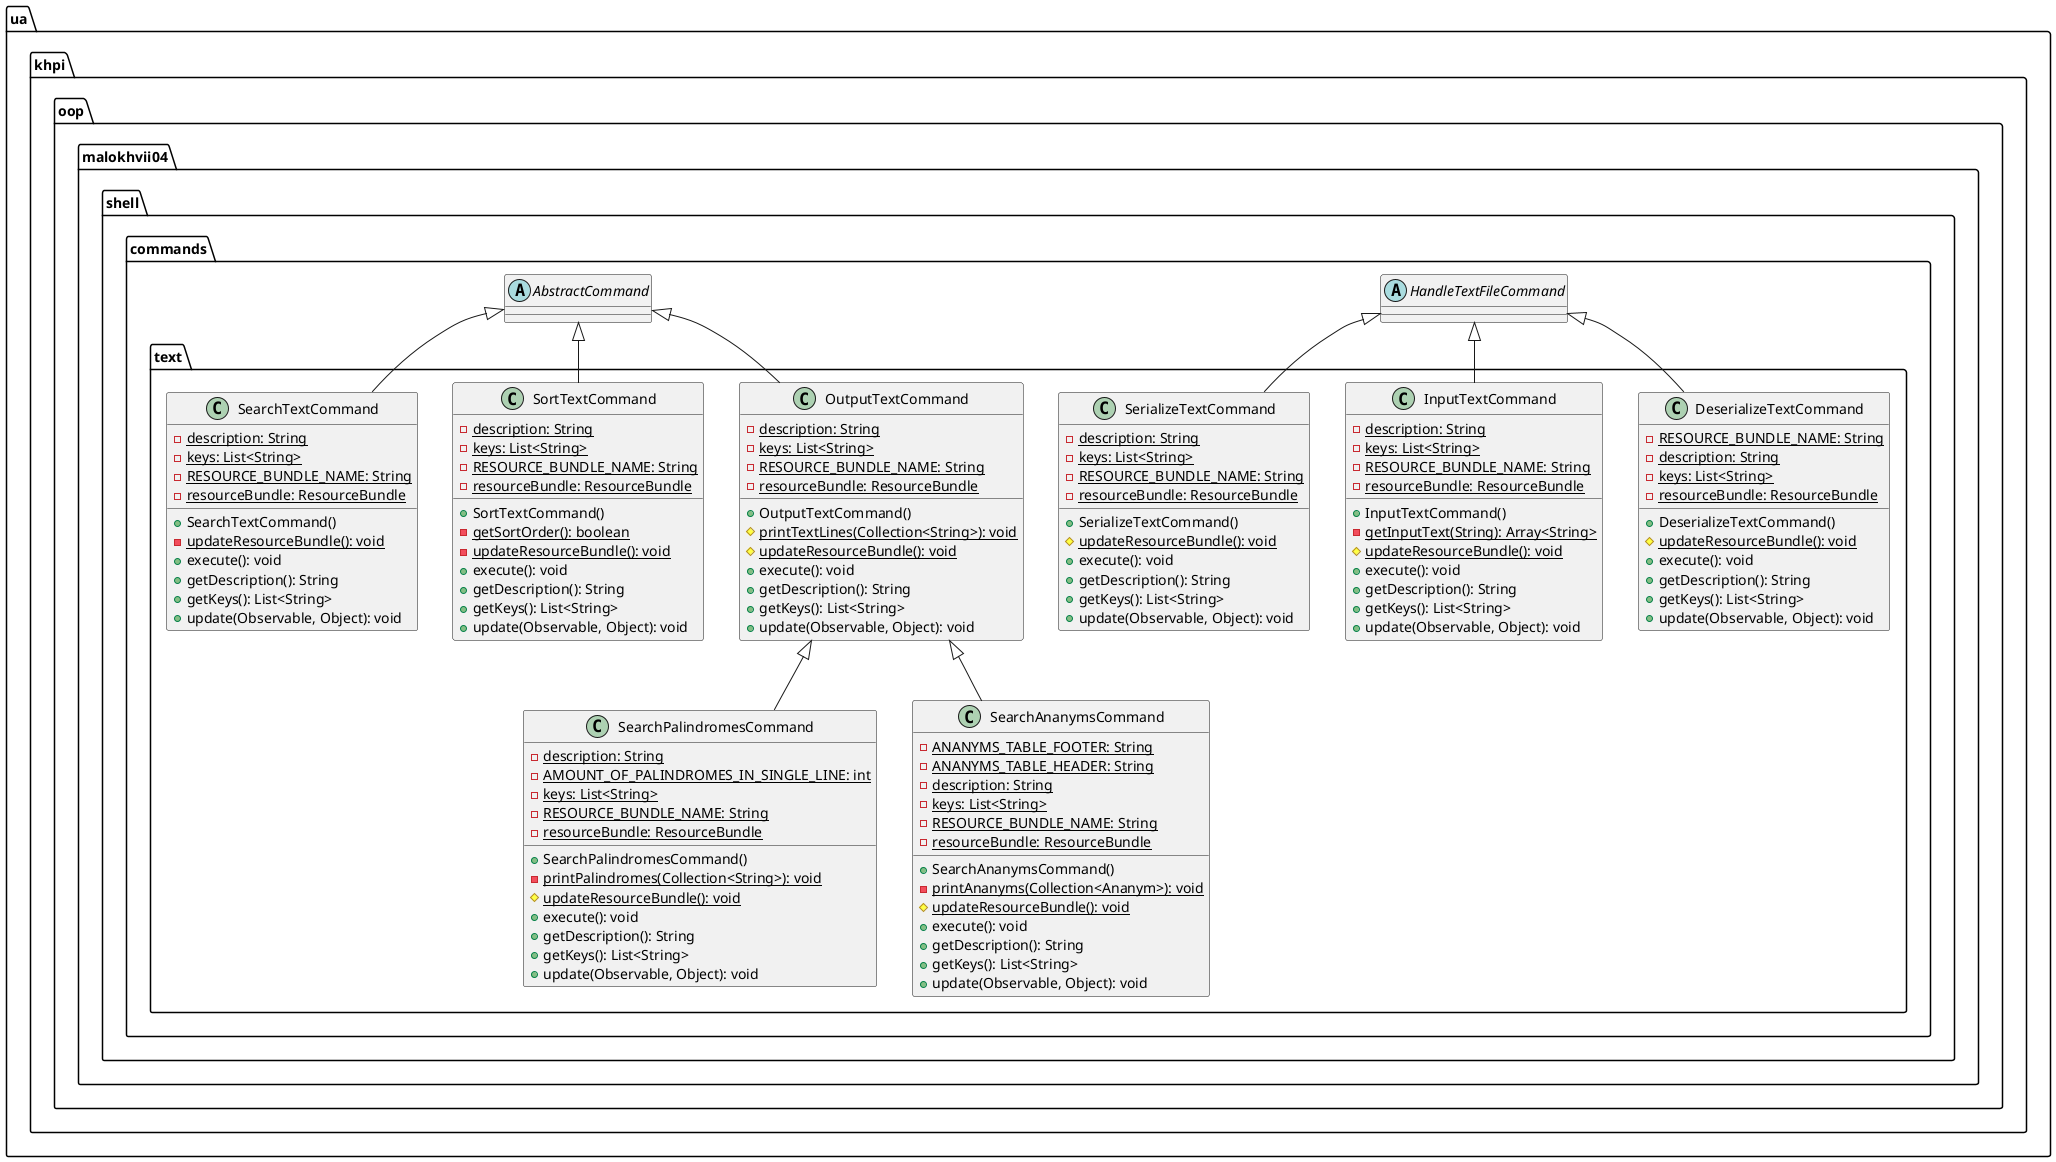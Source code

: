@startuml

    namespace ua.khpi.oop.malokhvii04.shell.commands.text {

        class DeserializeTextCommand {
            {static} -RESOURCE_BUNDLE_NAME: String
            {static} -description: String
            {static} -keys: List<String>
            {static} -resourceBundle: ResourceBundle
            +DeserializeTextCommand()
            {static} #updateResourceBundle(): void
            +execute(): void
            +getDescription(): String
            +getKeys(): List<String>
            +update(Observable, Object): void
        }

        class SortTextCommand {
            {static} -description: String
            {static} -keys: List<String>
            {static} -RESOURCE_BUNDLE_NAME: String
            {static} -resourceBundle: ResourceBundle
            +SortTextCommand()
            {static} -getSortOrder(): boolean
            {static} -updateResourceBundle(): void
            +execute(): void
            +getDescription(): String
            +getKeys(): List<String>
            +update(Observable, Object): void
        }

        class SearchPalindromesCommand {
            {static} -description: String
            {static} -AMOUNT_OF_PALINDROMES_IN_SINGLE_LINE: int
            {static} -keys: List<String>
            {static} -RESOURCE_BUNDLE_NAME: String
            {static} -resourceBundle: ResourceBundle
            +SearchPalindromesCommand()
            {static} -printPalindromes(Collection<String>): void
            {static} #updateResourceBundle(): void
            +execute(): void
            +getDescription(): String
            +getKeys(): List<String>
            +update(Observable, Object): void
        }

        class SearchAnanymsCommand {
            {static} -ANANYMS_TABLE_FOOTER: String
            {static} -ANANYMS_TABLE_HEADER: String
            {static} -description: String
            {static} -keys: List<String>
            {static} -RESOURCE_BUNDLE_NAME: String
            {static} -resourceBundle: ResourceBundle
            +SearchAnanymsCommand()
            {static} -printAnanyms(Collection<Ananym>): void
            {static} #updateResourceBundle(): void
            +execute(): void
            +getDescription(): String
            +getKeys(): List<String>
            +update(Observable, Object): void
        }

        class SearchTextCommand {
            {static} -description: String
            {static} -keys: List<String>
            {static} -RESOURCE_BUNDLE_NAME: String
            {static} -resourceBundle: ResourceBundle
            +SearchTextCommand()
            {static} -updateResourceBundle(): void
            +execute(): void
            +getDescription(): String
            +getKeys(): List<String>
            +update(Observable, Object): void
        }

        class OutputTextCommand {
            {static} -description: String
            {static} -keys: List<String>
            {static} -RESOURCE_BUNDLE_NAME: String
            {static} -resourceBundle: ResourceBundle
            +OutputTextCommand()
            {static} #printTextLines(Collection<String>): void
            {static} #updateResourceBundle(): void
            +execute(): void
            +getDescription(): String
            +getKeys(): List<String>
            +update(Observable, Object): void
        }

        class InputTextCommand {
            {static} -description: String
            {static} -keys: List<String>
            {static} -RESOURCE_BUNDLE_NAME: String
            {static} -resourceBundle: ResourceBundle
            +InputTextCommand()
            {static} -getInputText(String): Array<String>
            {static} #updateResourceBundle(): void
            +execute(): void
            +getDescription(): String
            +getKeys(): List<String>
            +update(Observable, Object): void
        }

        class SerializeTextCommand {
            {static} -description: String
            {static} -keys: List<String>
            {static} -RESOURCE_BUNDLE_NAME: String
            {static} -resourceBundle: ResourceBundle
            +SerializeTextCommand()
            {static} #updateResourceBundle(): void
            +execute(): void
            +getDescription(): String
            +getKeys(): List<String>
            +update(Observable, Object): void
        }

        abstract class ua.khpi.oop.malokhvii04.shell.commands.HandleTextFileCommand
        ua.khpi.oop.malokhvii04.shell.commands.HandleTextFileCommand <|-- DeserializeTextCommand

        abstract class ua.khpi.oop.malokhvii04.shell.commands.AbstractCommand
        ua.khpi.oop.malokhvii04.shell.commands.AbstractCommand <|-- SortTextCommand

        OutputTextCommand <|-- SearchPalindromesCommand

        OutputTextCommand <|-- SearchAnanymsCommand

        ua.khpi.oop.malokhvii04.shell.commands.AbstractCommand <|-- SearchTextCommand

        ua.khpi.oop.malokhvii04.shell.commands.AbstractCommand <|-- OutputTextCommand

        ua.khpi.oop.malokhvii04.shell.commands.HandleTextFileCommand <|-- InputTextCommand

        ua.khpi.oop.malokhvii04.shell.commands.HandleTextFileCommand <|-- SerializeTextCommand

    }

@enduml
